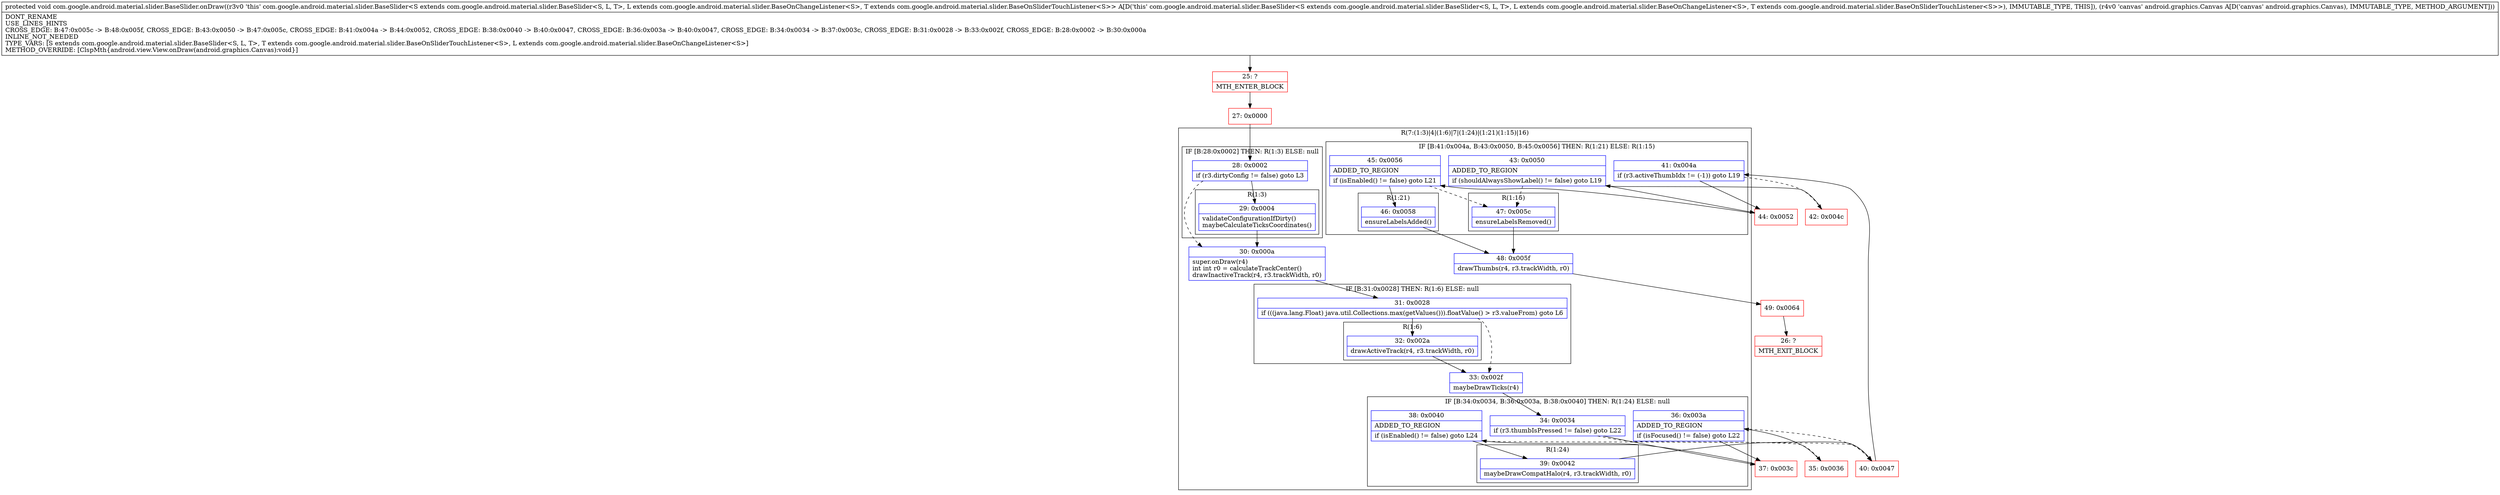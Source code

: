 digraph "CFG forcom.google.android.material.slider.BaseSlider.onDraw(Landroid\/graphics\/Canvas;)V" {
subgraph cluster_Region_1972705490 {
label = "R(7:(1:3)|4|(1:6)|7|(1:24)|(1:21)(1:15)|16)";
node [shape=record,color=blue];
subgraph cluster_IfRegion_599034883 {
label = "IF [B:28:0x0002] THEN: R(1:3) ELSE: null";
node [shape=record,color=blue];
Node_28 [shape=record,label="{28\:\ 0x0002|if (r3.dirtyConfig != false) goto L3\l}"];
subgraph cluster_Region_1522042987 {
label = "R(1:3)";
node [shape=record,color=blue];
Node_29 [shape=record,label="{29\:\ 0x0004|validateConfigurationIfDirty()\lmaybeCalculateTicksCoordinates()\l}"];
}
}
Node_30 [shape=record,label="{30\:\ 0x000a|super.onDraw(r4)\lint int r0 = calculateTrackCenter()\ldrawInactiveTrack(r4, r3.trackWidth, r0)\l}"];
subgraph cluster_IfRegion_1129531449 {
label = "IF [B:31:0x0028] THEN: R(1:6) ELSE: null";
node [shape=record,color=blue];
Node_31 [shape=record,label="{31\:\ 0x0028|if (((java.lang.Float) java.util.Collections.max(getValues())).floatValue() \> r3.valueFrom) goto L6\l}"];
subgraph cluster_Region_438598893 {
label = "R(1:6)";
node [shape=record,color=blue];
Node_32 [shape=record,label="{32\:\ 0x002a|drawActiveTrack(r4, r3.trackWidth, r0)\l}"];
}
}
Node_33 [shape=record,label="{33\:\ 0x002f|maybeDrawTicks(r4)\l}"];
subgraph cluster_IfRegion_521460177 {
label = "IF [B:34:0x0034, B:36:0x003a, B:38:0x0040] THEN: R(1:24) ELSE: null";
node [shape=record,color=blue];
Node_34 [shape=record,label="{34\:\ 0x0034|if (r3.thumbIsPressed != false) goto L22\l}"];
Node_36 [shape=record,label="{36\:\ 0x003a|ADDED_TO_REGION\l|if (isFocused() != false) goto L22\l}"];
Node_38 [shape=record,label="{38\:\ 0x0040|ADDED_TO_REGION\l|if (isEnabled() != false) goto L24\l}"];
subgraph cluster_Region_858068682 {
label = "R(1:24)";
node [shape=record,color=blue];
Node_39 [shape=record,label="{39\:\ 0x0042|maybeDrawCompatHalo(r4, r3.trackWidth, r0)\l}"];
}
}
subgraph cluster_IfRegion_415734436 {
label = "IF [B:41:0x004a, B:43:0x0050, B:45:0x0056] THEN: R(1:21) ELSE: R(1:15)";
node [shape=record,color=blue];
Node_41 [shape=record,label="{41\:\ 0x004a|if (r3.activeThumbIdx != (\-1)) goto L19\l}"];
Node_43 [shape=record,label="{43\:\ 0x0050|ADDED_TO_REGION\l|if (shouldAlwaysShowLabel() != false) goto L19\l}"];
Node_45 [shape=record,label="{45\:\ 0x0056|ADDED_TO_REGION\l|if (isEnabled() != false) goto L21\l}"];
subgraph cluster_Region_102937095 {
label = "R(1:21)";
node [shape=record,color=blue];
Node_46 [shape=record,label="{46\:\ 0x0058|ensureLabelsAdded()\l}"];
}
subgraph cluster_Region_1600725114 {
label = "R(1:15)";
node [shape=record,color=blue];
Node_47 [shape=record,label="{47\:\ 0x005c|ensureLabelsRemoved()\l}"];
}
}
Node_48 [shape=record,label="{48\:\ 0x005f|drawThumbs(r4, r3.trackWidth, r0)\l}"];
}
Node_25 [shape=record,color=red,label="{25\:\ ?|MTH_ENTER_BLOCK\l}"];
Node_27 [shape=record,color=red,label="{27\:\ 0x0000}"];
Node_35 [shape=record,color=red,label="{35\:\ 0x0036}"];
Node_40 [shape=record,color=red,label="{40\:\ 0x0047}"];
Node_42 [shape=record,color=red,label="{42\:\ 0x004c}"];
Node_49 [shape=record,color=red,label="{49\:\ 0x0064}"];
Node_26 [shape=record,color=red,label="{26\:\ ?|MTH_EXIT_BLOCK\l}"];
Node_44 [shape=record,color=red,label="{44\:\ 0x0052}"];
Node_37 [shape=record,color=red,label="{37\:\ 0x003c}"];
MethodNode[shape=record,label="{protected void com.google.android.material.slider.BaseSlider.onDraw((r3v0 'this' com.google.android.material.slider.BaseSlider\<S extends com.google.android.material.slider.BaseSlider\<S, L, T\>, L extends com.google.android.material.slider.BaseOnChangeListener\<S\>, T extends com.google.android.material.slider.BaseOnSliderTouchListener\<S\>\> A[D('this' com.google.android.material.slider.BaseSlider\<S extends com.google.android.material.slider.BaseSlider\<S, L, T\>, L extends com.google.android.material.slider.BaseOnChangeListener\<S\>, T extends com.google.android.material.slider.BaseOnSliderTouchListener\<S\>\>), IMMUTABLE_TYPE, THIS]), (r4v0 'canvas' android.graphics.Canvas A[D('canvas' android.graphics.Canvas), IMMUTABLE_TYPE, METHOD_ARGUMENT]))  | DONT_RENAME\lUSE_LINES_HINTS\lCROSS_EDGE: B:47:0x005c \-\> B:48:0x005f, CROSS_EDGE: B:43:0x0050 \-\> B:47:0x005c, CROSS_EDGE: B:41:0x004a \-\> B:44:0x0052, CROSS_EDGE: B:38:0x0040 \-\> B:40:0x0047, CROSS_EDGE: B:36:0x003a \-\> B:40:0x0047, CROSS_EDGE: B:34:0x0034 \-\> B:37:0x003c, CROSS_EDGE: B:31:0x0028 \-\> B:33:0x002f, CROSS_EDGE: B:28:0x0002 \-\> B:30:0x000a\lINLINE_NOT_NEEDED\lTYPE_VARS: [S extends com.google.android.material.slider.BaseSlider\<S, L, T\>, T extends com.google.android.material.slider.BaseOnSliderTouchListener\<S\>, L extends com.google.android.material.slider.BaseOnChangeListener\<S\>]\lMETHOD_OVERRIDE: [ClspMth\{android.view.View.onDraw(android.graphics.Canvas):void\}]\l}"];
MethodNode -> Node_25;Node_28 -> Node_29;
Node_28 -> Node_30[style=dashed];
Node_29 -> Node_30;
Node_30 -> Node_31;
Node_31 -> Node_32;
Node_31 -> Node_33[style=dashed];
Node_32 -> Node_33;
Node_33 -> Node_34;
Node_34 -> Node_35[style=dashed];
Node_34 -> Node_37;
Node_36 -> Node_37;
Node_36 -> Node_40[style=dashed];
Node_38 -> Node_39;
Node_38 -> Node_40[style=dashed];
Node_39 -> Node_40;
Node_41 -> Node_42[style=dashed];
Node_41 -> Node_44;
Node_43 -> Node_44;
Node_43 -> Node_47[style=dashed];
Node_45 -> Node_46;
Node_45 -> Node_47[style=dashed];
Node_46 -> Node_48;
Node_47 -> Node_48;
Node_48 -> Node_49;
Node_25 -> Node_27;
Node_27 -> Node_28;
Node_35 -> Node_36;
Node_40 -> Node_41;
Node_42 -> Node_43;
Node_49 -> Node_26;
Node_44 -> Node_45;
Node_37 -> Node_38;
}

